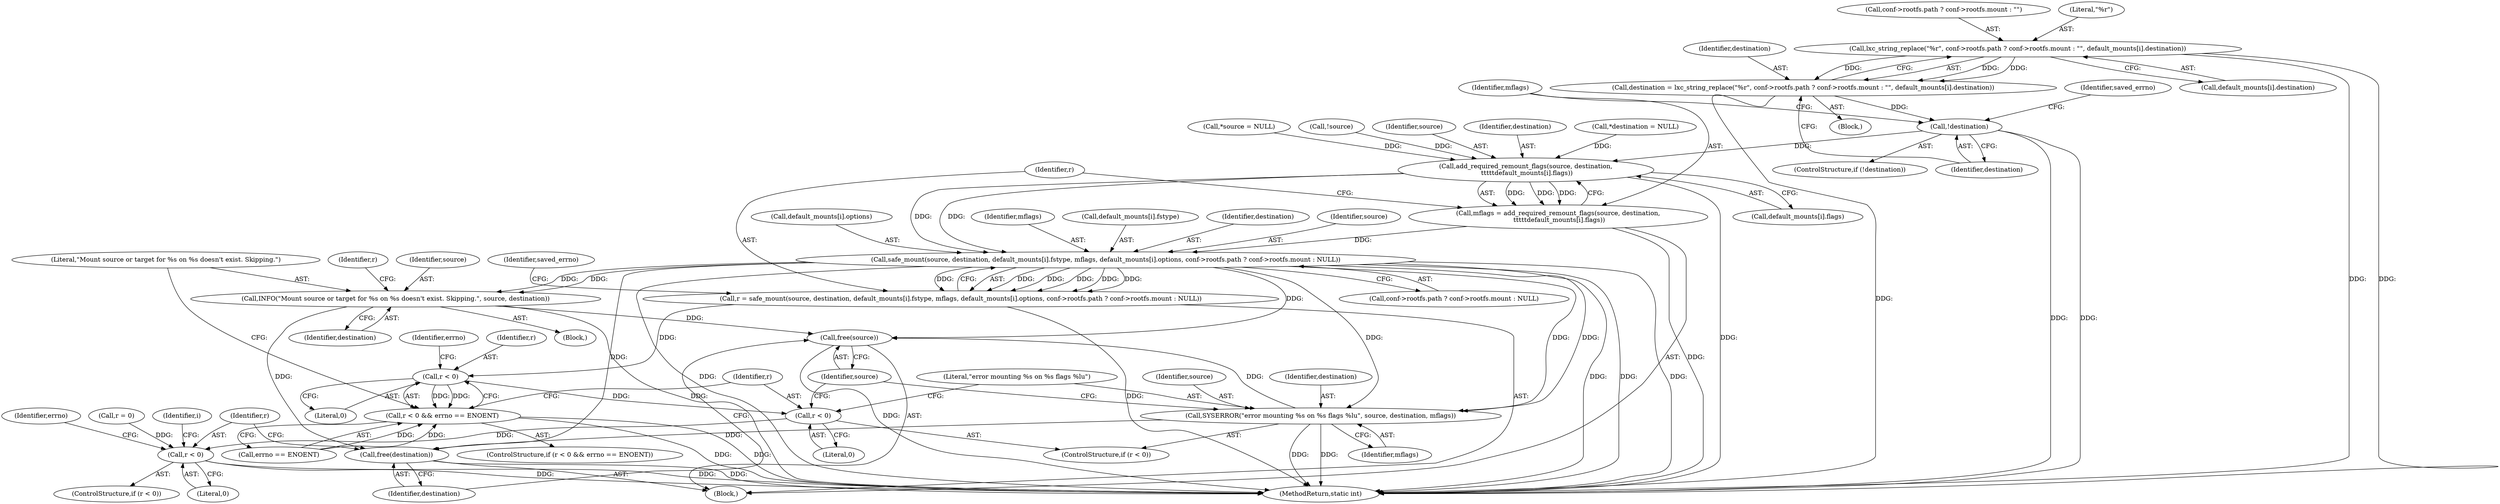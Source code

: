 digraph "0_lxc_592fd47a6245508b79fe6ac819fe6d3b2c1289be_3@array" {
"1000196" [label="(Call,lxc_string_replace(\"%r\", conf->rootfs.path ? conf->rootfs.mount : \"\", default_mounts[i].destination))"];
"1000194" [label="(Call,destination = lxc_string_replace(\"%r\", conf->rootfs.path ? conf->rootfs.mount : \"\", default_mounts[i].destination))"];
"1000216" [label="(Call,!destination)"];
"1000234" [label="(Call,add_required_remount_flags(source, destination,\n \t\t\t\t\tdefault_mounts[i].flags))"];
"1000232" [label="(Call,mflags = add_required_remount_flags(source, destination,\n \t\t\t\t\tdefault_mounts[i].flags))"];
"1000244" [label="(Call,safe_mount(source, destination, default_mounts[i].fstype, mflags, default_mounts[i].options, conf->rootfs.path ? conf->rootfs.mount : NULL))"];
"1000242" [label="(Call,r = safe_mount(source, destination, default_mounts[i].fstype, mflags, default_mounts[i].options, conf->rootfs.path ? conf->rootfs.mount : NULL))"];
"1000275" [label="(Call,r < 0)"];
"1000274" [label="(Call,r < 0 && errno == ENOENT)"];
"1000291" [label="(Call,r < 0)"];
"1000304" [label="(Call,r < 0)"];
"1000282" [label="(Call,INFO(\"Mount source or target for %s on %s doesn't exist. Skipping.\", source, destination))"];
"1000299" [label="(Call,free(source))"];
"1000301" [label="(Call,free(destination))"];
"1000294" [label="(Call,SYSERROR(\"error mounting %s on %s flags %lu\", source, destination, mflags))"];
"1000303" [label="(ControlStructure,if (r < 0))"];
"1000302" [label="(Identifier,destination)"];
"1000284" [label="(Identifier,source)"];
"1000274" [label="(Call,r < 0 && errno == ENOENT)"];
"1000300" [label="(Identifier,source)"];
"1000277" [label="(Literal,0)"];
"1000195" [label="(Identifier,destination)"];
"1000216" [label="(Call,!destination)"];
"1000304" [label="(Call,r < 0)"];
"1000305" [label="(Identifier,r)"];
"1000298" [label="(Identifier,mflags)"];
"1000198" [label="(Call,conf->rootfs.path ? conf->rootfs.mount : \"\")"];
"1000299" [label="(Call,free(source))"];
"1000197" [label="(Literal,\"%r\")"];
"1000275" [label="(Call,r < 0)"];
"1000273" [label="(ControlStructure,if (r < 0 && errno == ENOENT))"];
"1000276" [label="(Identifier,r)"];
"1000278" [label="(Call,errno == ENOENT)"];
"1000291" [label="(Call,r < 0)"];
"1000258" [label="(Call,conf->rootfs.path ? conf->rootfs.mount : NULL)"];
"1000306" [label="(Literal,0)"];
"1000281" [label="(Block,)"];
"1000196" [label="(Call,lxc_string_replace(\"%r\", conf->rootfs.path ? conf->rootfs.mount : \"\", default_mounts[i].destination))"];
"1000290" [label="(ControlStructure,if (r < 0))"];
"1000123" [label="(Identifier,i)"];
"1000297" [label="(Identifier,destination)"];
"1000293" [label="(Literal,0)"];
"1000296" [label="(Identifier,source)"];
"1000141" [label="(Call,*source = NULL)"];
"1000301" [label="(Call,free(destination))"];
"1000285" [label="(Identifier,destination)"];
"1000194" [label="(Call,destination = lxc_string_replace(\"%r\", conf->rootfs.path ? conf->rootfs.mount : \"\", default_mounts[i].destination))"];
"1000247" [label="(Call,default_mounts[i].fstype)"];
"1000215" [label="(ControlStructure,if (!destination))"];
"1000220" [label="(Identifier,saved_errno)"];
"1000234" [label="(Call,add_required_remount_flags(source, destination,\n \t\t\t\t\tdefault_mounts[i].flags))"];
"1000179" [label="(Call,!source)"];
"1000287" [label="(Identifier,r)"];
"1000246" [label="(Identifier,destination)"];
"1000237" [label="(Call,default_mounts[i].flags)"];
"1000245" [label="(Identifier,source)"];
"1000271" [label="(Identifier,saved_errno)"];
"1000283" [label="(Literal,\"Mount source or target for %s on %s doesn't exist. Skipping.\")"];
"1000244" [label="(Call,safe_mount(source, destination, default_mounts[i].fstype, mflags, default_mounts[i].options, conf->rootfs.path ? conf->rootfs.mount : NULL))"];
"1000294" [label="(Call,SYSERROR(\"error mounting %s on %s flags %lu\", source, destination, mflags))"];
"1000232" [label="(Call,mflags = add_required_remount_flags(source, destination,\n \t\t\t\t\tdefault_mounts[i].flags))"];
"1000282" [label="(Call,INFO(\"Mount source or target for %s on %s doesn't exist. Skipping.\", source, destination))"];
"1000279" [label="(Identifier,errno)"];
"1000233" [label="(Identifier,mflags)"];
"1000210" [label="(Call,default_mounts[i].destination)"];
"1000243" [label="(Identifier,r)"];
"1000242" [label="(Call,r = safe_mount(source, destination, default_mounts[i].fstype, mflags, default_mounts[i].options, conf->rootfs.path ? conf->rootfs.mount : NULL))"];
"1000235" [label="(Identifier,source)"];
"1000253" [label="(Call,default_mounts[i].options)"];
"1000292" [label="(Identifier,r)"];
"1000295" [label="(Literal,\"error mounting %s on %s flags %lu\")"];
"1000236" [label="(Identifier,destination)"];
"1000409" [label="(MethodReturn,static int)"];
"1000193" [label="(Block,)"];
"1000252" [label="(Identifier,mflags)"];
"1000309" [label="(Identifier,errno)"];
"1000139" [label="(Block,)"];
"1000217" [label="(Identifier,destination)"];
"1000145" [label="(Call,*destination = NULL)"];
"1000286" [label="(Call,r = 0)"];
"1000196" -> "1000194"  [label="AST: "];
"1000196" -> "1000210"  [label="CFG: "];
"1000197" -> "1000196"  [label="AST: "];
"1000198" -> "1000196"  [label="AST: "];
"1000210" -> "1000196"  [label="AST: "];
"1000194" -> "1000196"  [label="CFG: "];
"1000196" -> "1000409"  [label="DDG: "];
"1000196" -> "1000409"  [label="DDG: "];
"1000196" -> "1000194"  [label="DDG: "];
"1000196" -> "1000194"  [label="DDG: "];
"1000196" -> "1000194"  [label="DDG: "];
"1000194" -> "1000193"  [label="AST: "];
"1000195" -> "1000194"  [label="AST: "];
"1000217" -> "1000194"  [label="CFG: "];
"1000194" -> "1000409"  [label="DDG: "];
"1000194" -> "1000216"  [label="DDG: "];
"1000216" -> "1000215"  [label="AST: "];
"1000216" -> "1000217"  [label="CFG: "];
"1000217" -> "1000216"  [label="AST: "];
"1000220" -> "1000216"  [label="CFG: "];
"1000233" -> "1000216"  [label="CFG: "];
"1000216" -> "1000409"  [label="DDG: "];
"1000216" -> "1000409"  [label="DDG: "];
"1000216" -> "1000234"  [label="DDG: "];
"1000234" -> "1000232"  [label="AST: "];
"1000234" -> "1000237"  [label="CFG: "];
"1000235" -> "1000234"  [label="AST: "];
"1000236" -> "1000234"  [label="AST: "];
"1000237" -> "1000234"  [label="AST: "];
"1000232" -> "1000234"  [label="CFG: "];
"1000234" -> "1000409"  [label="DDG: "];
"1000234" -> "1000232"  [label="DDG: "];
"1000234" -> "1000232"  [label="DDG: "];
"1000234" -> "1000232"  [label="DDG: "];
"1000141" -> "1000234"  [label="DDG: "];
"1000179" -> "1000234"  [label="DDG: "];
"1000145" -> "1000234"  [label="DDG: "];
"1000234" -> "1000244"  [label="DDG: "];
"1000234" -> "1000244"  [label="DDG: "];
"1000232" -> "1000139"  [label="AST: "];
"1000233" -> "1000232"  [label="AST: "];
"1000243" -> "1000232"  [label="CFG: "];
"1000232" -> "1000409"  [label="DDG: "];
"1000232" -> "1000244"  [label="DDG: "];
"1000244" -> "1000242"  [label="AST: "];
"1000244" -> "1000258"  [label="CFG: "];
"1000245" -> "1000244"  [label="AST: "];
"1000246" -> "1000244"  [label="AST: "];
"1000247" -> "1000244"  [label="AST: "];
"1000252" -> "1000244"  [label="AST: "];
"1000253" -> "1000244"  [label="AST: "];
"1000258" -> "1000244"  [label="AST: "];
"1000242" -> "1000244"  [label="CFG: "];
"1000244" -> "1000409"  [label="DDG: "];
"1000244" -> "1000409"  [label="DDG: "];
"1000244" -> "1000409"  [label="DDG: "];
"1000244" -> "1000409"  [label="DDG: "];
"1000244" -> "1000242"  [label="DDG: "];
"1000244" -> "1000242"  [label="DDG: "];
"1000244" -> "1000242"  [label="DDG: "];
"1000244" -> "1000242"  [label="DDG: "];
"1000244" -> "1000242"  [label="DDG: "];
"1000244" -> "1000242"  [label="DDG: "];
"1000244" -> "1000282"  [label="DDG: "];
"1000244" -> "1000282"  [label="DDG: "];
"1000244" -> "1000294"  [label="DDG: "];
"1000244" -> "1000294"  [label="DDG: "];
"1000244" -> "1000294"  [label="DDG: "];
"1000244" -> "1000299"  [label="DDG: "];
"1000244" -> "1000301"  [label="DDG: "];
"1000242" -> "1000139"  [label="AST: "];
"1000243" -> "1000242"  [label="AST: "];
"1000271" -> "1000242"  [label="CFG: "];
"1000242" -> "1000409"  [label="DDG: "];
"1000242" -> "1000275"  [label="DDG: "];
"1000275" -> "1000274"  [label="AST: "];
"1000275" -> "1000277"  [label="CFG: "];
"1000276" -> "1000275"  [label="AST: "];
"1000277" -> "1000275"  [label="AST: "];
"1000279" -> "1000275"  [label="CFG: "];
"1000274" -> "1000275"  [label="CFG: "];
"1000275" -> "1000274"  [label="DDG: "];
"1000275" -> "1000274"  [label="DDG: "];
"1000275" -> "1000291"  [label="DDG: "];
"1000274" -> "1000273"  [label="AST: "];
"1000274" -> "1000278"  [label="CFG: "];
"1000278" -> "1000274"  [label="AST: "];
"1000283" -> "1000274"  [label="CFG: "];
"1000292" -> "1000274"  [label="CFG: "];
"1000274" -> "1000409"  [label="DDG: "];
"1000274" -> "1000409"  [label="DDG: "];
"1000278" -> "1000274"  [label="DDG: "];
"1000278" -> "1000274"  [label="DDG: "];
"1000291" -> "1000290"  [label="AST: "];
"1000291" -> "1000293"  [label="CFG: "];
"1000292" -> "1000291"  [label="AST: "];
"1000293" -> "1000291"  [label="AST: "];
"1000295" -> "1000291"  [label="CFG: "];
"1000300" -> "1000291"  [label="CFG: "];
"1000291" -> "1000304"  [label="DDG: "];
"1000304" -> "1000303"  [label="AST: "];
"1000304" -> "1000306"  [label="CFG: "];
"1000305" -> "1000304"  [label="AST: "];
"1000306" -> "1000304"  [label="AST: "];
"1000309" -> "1000304"  [label="CFG: "];
"1000123" -> "1000304"  [label="CFG: "];
"1000304" -> "1000409"  [label="DDG: "];
"1000304" -> "1000409"  [label="DDG: "];
"1000286" -> "1000304"  [label="DDG: "];
"1000282" -> "1000281"  [label="AST: "];
"1000282" -> "1000285"  [label="CFG: "];
"1000283" -> "1000282"  [label="AST: "];
"1000284" -> "1000282"  [label="AST: "];
"1000285" -> "1000282"  [label="AST: "];
"1000287" -> "1000282"  [label="CFG: "];
"1000282" -> "1000409"  [label="DDG: "];
"1000282" -> "1000299"  [label="DDG: "];
"1000282" -> "1000301"  [label="DDG: "];
"1000299" -> "1000139"  [label="AST: "];
"1000299" -> "1000300"  [label="CFG: "];
"1000300" -> "1000299"  [label="AST: "];
"1000302" -> "1000299"  [label="CFG: "];
"1000299" -> "1000409"  [label="DDG: "];
"1000294" -> "1000299"  [label="DDG: "];
"1000301" -> "1000139"  [label="AST: "];
"1000301" -> "1000302"  [label="CFG: "];
"1000302" -> "1000301"  [label="AST: "];
"1000305" -> "1000301"  [label="CFG: "];
"1000301" -> "1000409"  [label="DDG: "];
"1000294" -> "1000301"  [label="DDG: "];
"1000294" -> "1000290"  [label="AST: "];
"1000294" -> "1000298"  [label="CFG: "];
"1000295" -> "1000294"  [label="AST: "];
"1000296" -> "1000294"  [label="AST: "];
"1000297" -> "1000294"  [label="AST: "];
"1000298" -> "1000294"  [label="AST: "];
"1000300" -> "1000294"  [label="CFG: "];
"1000294" -> "1000409"  [label="DDG: "];
"1000294" -> "1000409"  [label="DDG: "];
}
